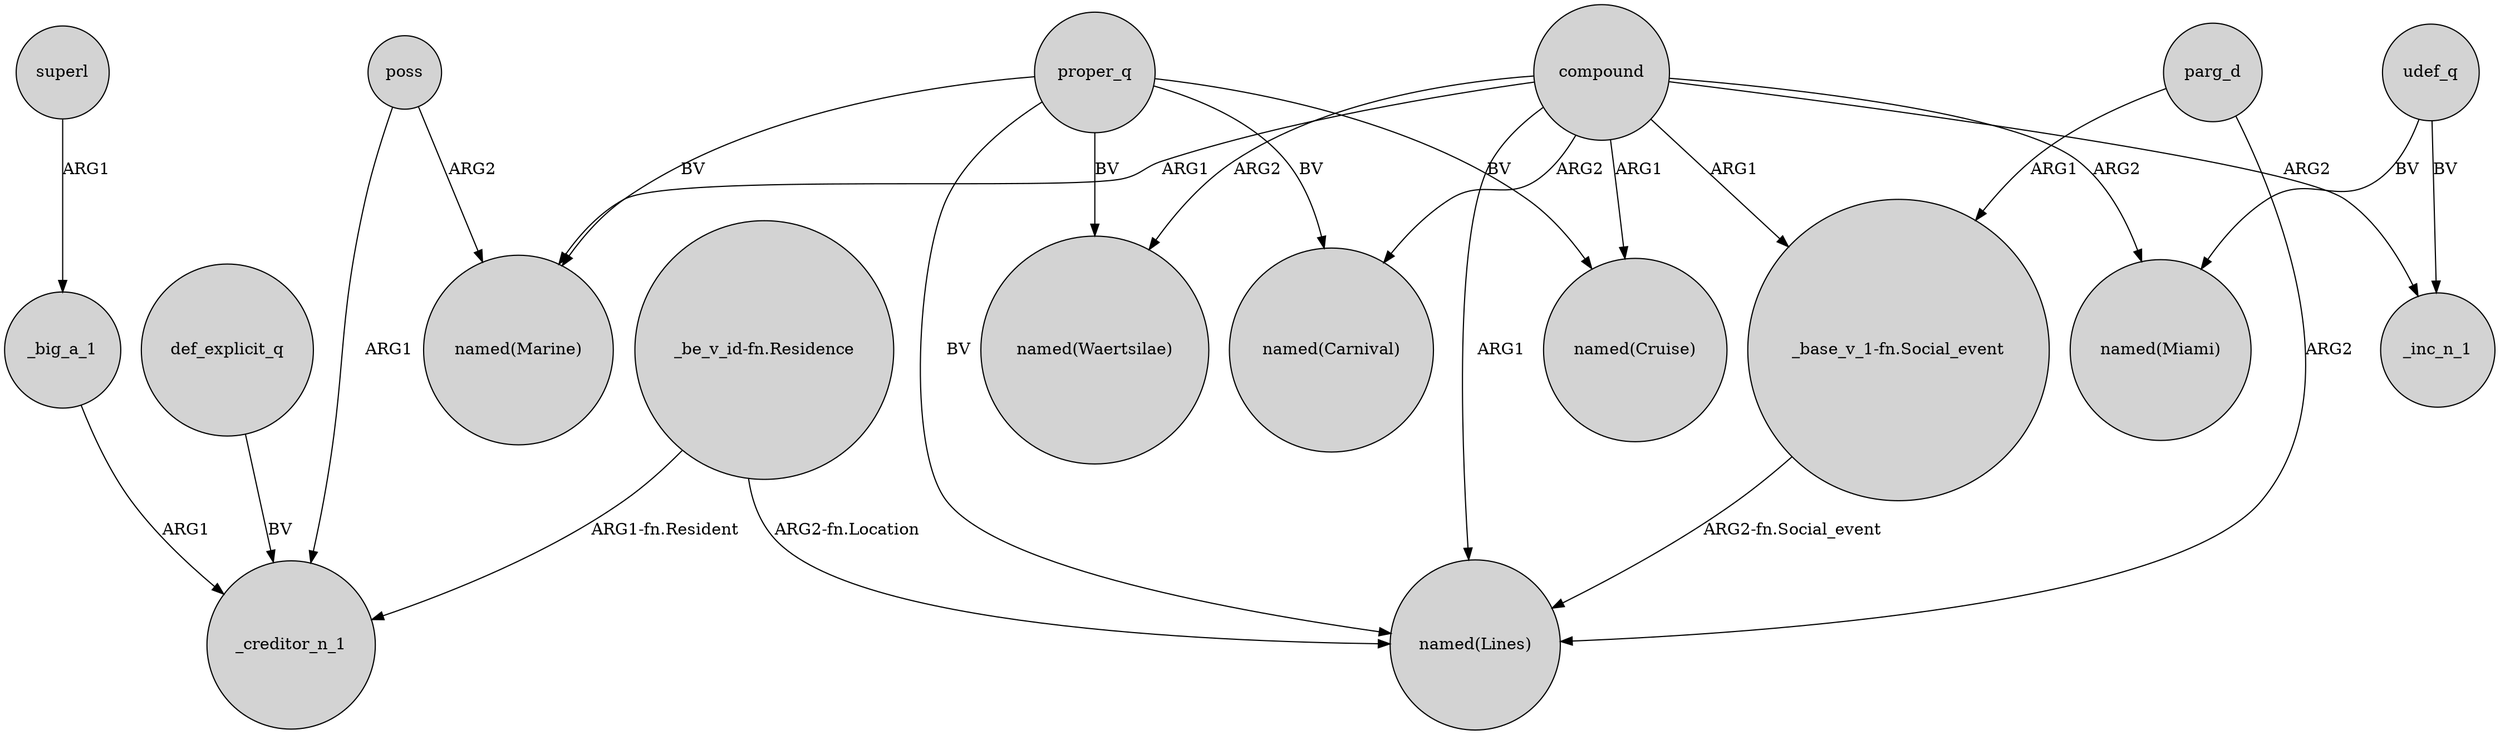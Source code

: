 digraph {
	node [shape=circle style=filled]
	proper_q -> "named(Marine)" [label=BV]
	udef_q -> "named(Miami)" [label=BV]
	def_explicit_q -> _creditor_n_1 [label=BV]
	_big_a_1 -> _creditor_n_1 [label=ARG1]
	poss -> _creditor_n_1 [label=ARG1]
	compound -> "named(Carnival)" [label=ARG2]
	"_base_v_1-fn.Social_event" -> "named(Lines)" [label="ARG2-fn.Social_event"]
	compound -> "named(Marine)" [label=ARG1]
	poss -> "named(Marine)" [label=ARG2]
	proper_q -> "named(Waertsilae)" [label=BV]
	"_be_v_id-fn.Residence" -> "named(Lines)" [label="ARG2-fn.Location"]
	compound -> "named(Miami)" [label=ARG2]
	proper_q -> "named(Lines)" [label=BV]
	udef_q -> _inc_n_1 [label=BV]
	compound -> _inc_n_1 [label=ARG2]
	superl -> _big_a_1 [label=ARG1]
	compound -> "named(Cruise)" [label=ARG1]
	proper_q -> "named(Carnival)" [label=BV]
	compound -> "_base_v_1-fn.Social_event" [label=ARG1]
	proper_q -> "named(Cruise)" [label=BV]
	"_be_v_id-fn.Residence" -> _creditor_n_1 [label="ARG1-fn.Resident"]
	parg_d -> "_base_v_1-fn.Social_event" [label=ARG1]
	compound -> "named(Waertsilae)" [label=ARG2]
	parg_d -> "named(Lines)" [label=ARG2]
	compound -> "named(Lines)" [label=ARG1]
}
